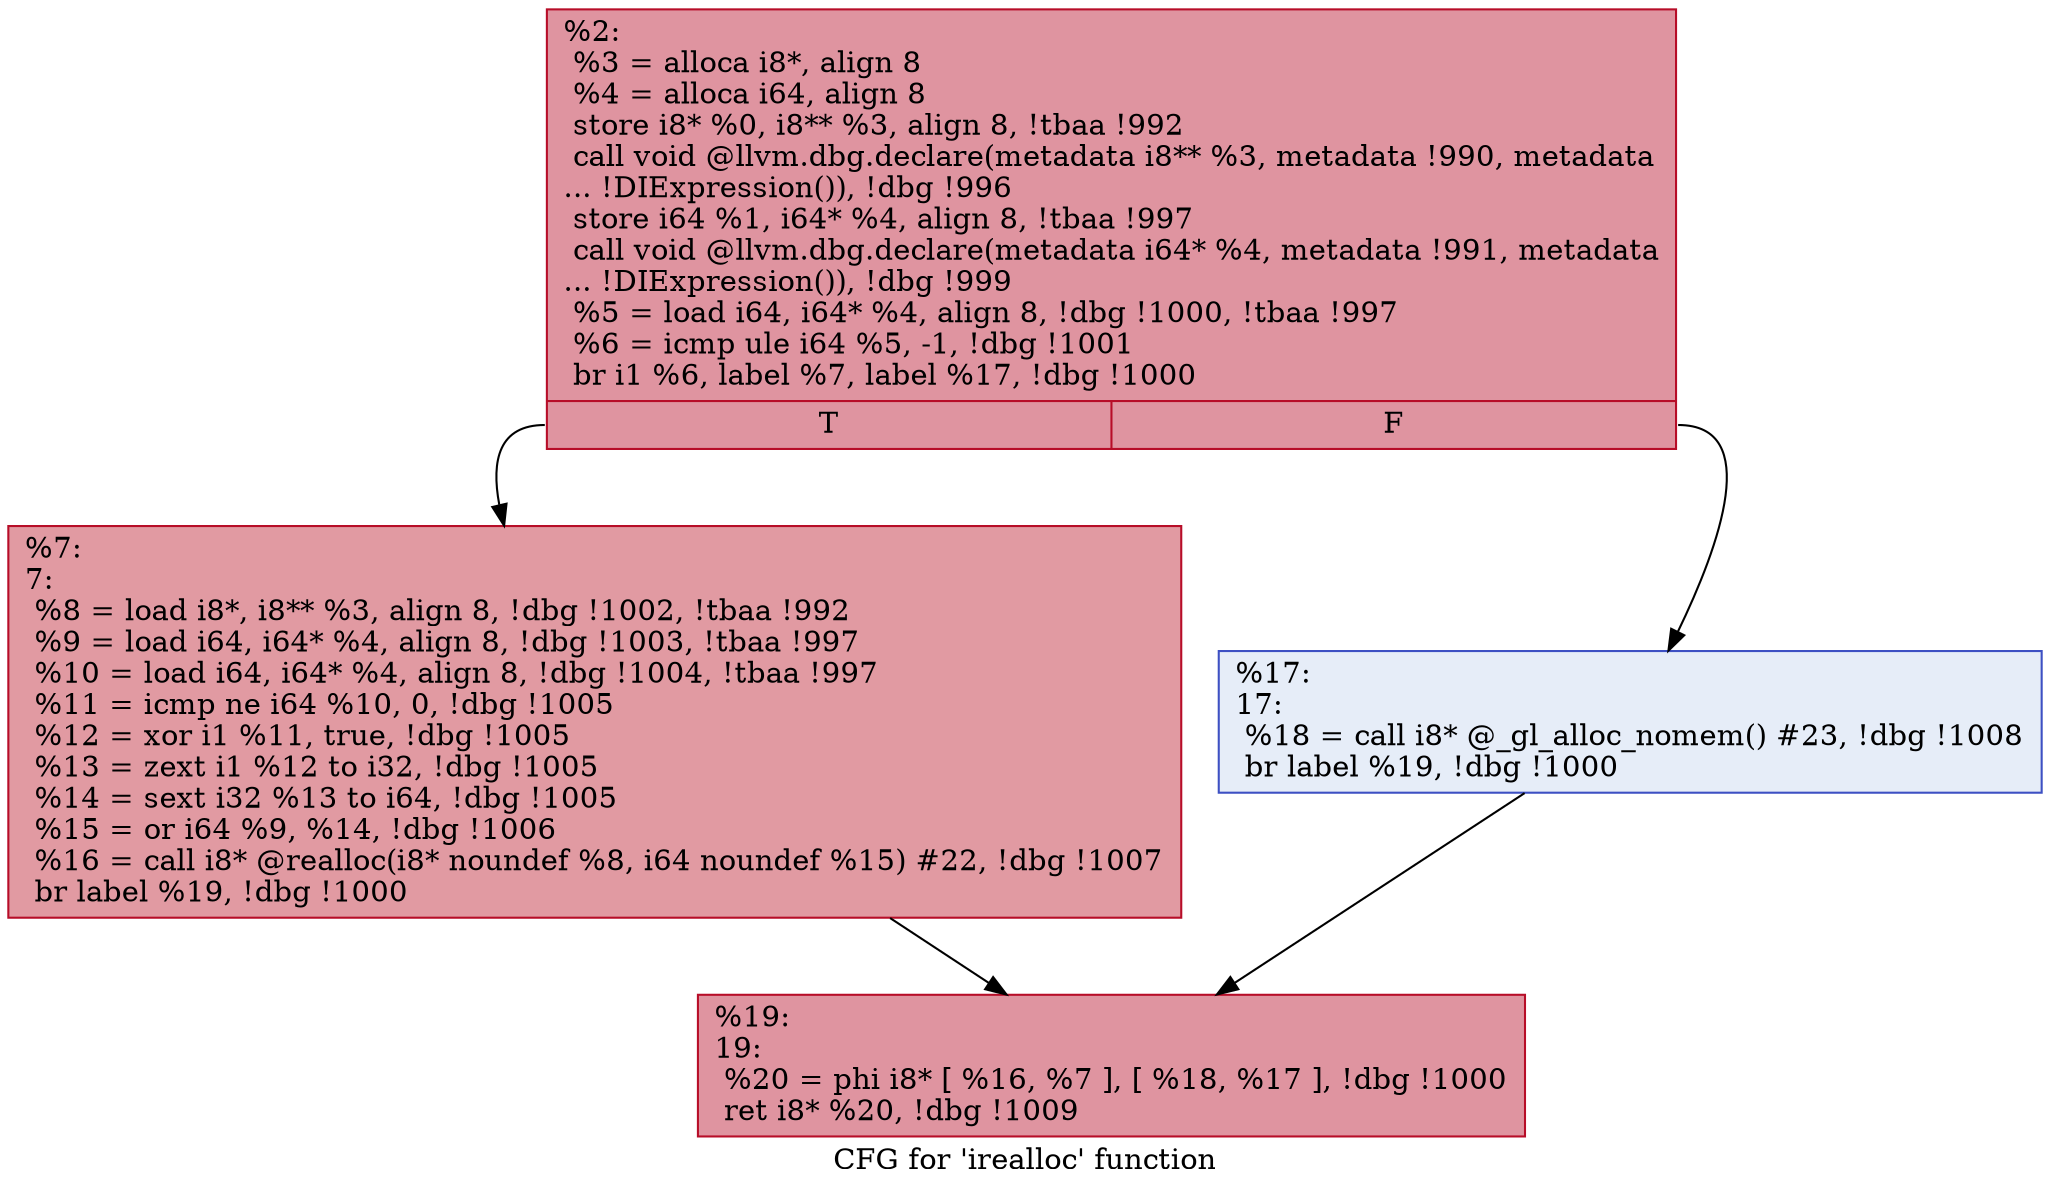 digraph "CFG for 'irealloc' function" {
	label="CFG for 'irealloc' function";

	Node0xbb8a30 [shape=record,color="#b70d28ff", style=filled, fillcolor="#b70d2870",label="{%2:\l  %3 = alloca i8*, align 8\l  %4 = alloca i64, align 8\l  store i8* %0, i8** %3, align 8, !tbaa !992\l  call void @llvm.dbg.declare(metadata i8** %3, metadata !990, metadata\l... !DIExpression()), !dbg !996\l  store i64 %1, i64* %4, align 8, !tbaa !997\l  call void @llvm.dbg.declare(metadata i64* %4, metadata !991, metadata\l... !DIExpression()), !dbg !999\l  %5 = load i64, i64* %4, align 8, !dbg !1000, !tbaa !997\l  %6 = icmp ule i64 %5, -1, !dbg !1001\l  br i1 %6, label %7, label %17, !dbg !1000\l|{<s0>T|<s1>F}}"];
	Node0xbb8a30:s0 -> Node0xbb8a80;
	Node0xbb8a30:s1 -> Node0xbb8ad0;
	Node0xbb8a80 [shape=record,color="#b70d28ff", style=filled, fillcolor="#bb1b2c70",label="{%7:\l7:                                                \l  %8 = load i8*, i8** %3, align 8, !dbg !1002, !tbaa !992\l  %9 = load i64, i64* %4, align 8, !dbg !1003, !tbaa !997\l  %10 = load i64, i64* %4, align 8, !dbg !1004, !tbaa !997\l  %11 = icmp ne i64 %10, 0, !dbg !1005\l  %12 = xor i1 %11, true, !dbg !1005\l  %13 = zext i1 %12 to i32, !dbg !1005\l  %14 = sext i32 %13 to i64, !dbg !1005\l  %15 = or i64 %9, %14, !dbg !1006\l  %16 = call i8* @realloc(i8* noundef %8, i64 noundef %15) #22, !dbg !1007\l  br label %19, !dbg !1000\l}"];
	Node0xbb8a80 -> Node0xbb8b20;
	Node0xbb8ad0 [shape=record,color="#3d50c3ff", style=filled, fillcolor="#c7d7f070",label="{%17:\l17:                                               \l  %18 = call i8* @_gl_alloc_nomem() #23, !dbg !1008\l  br label %19, !dbg !1000\l}"];
	Node0xbb8ad0 -> Node0xbb8b20;
	Node0xbb8b20 [shape=record,color="#b70d28ff", style=filled, fillcolor="#b70d2870",label="{%19:\l19:                                               \l  %20 = phi i8* [ %16, %7 ], [ %18, %17 ], !dbg !1000\l  ret i8* %20, !dbg !1009\l}"];
}
